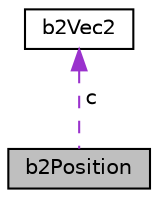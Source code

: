 digraph "b2Position"
{
 // LATEX_PDF_SIZE
  edge [fontname="Helvetica",fontsize="10",labelfontname="Helvetica",labelfontsize="10"];
  node [fontname="Helvetica",fontsize="10",shape=record];
  Node1 [label="b2Position",height=0.2,width=0.4,color="black", fillcolor="grey75", style="filled", fontcolor="black",tooltip="This is an internal structure."];
  Node2 -> Node1 [dir="back",color="darkorchid3",fontsize="10",style="dashed",label=" c" ];
  Node2 [label="b2Vec2",height=0.2,width=0.4,color="black", fillcolor="white", style="filled",URL="$structb2Vec2.html",tooltip="A 2D column vector."];
}
